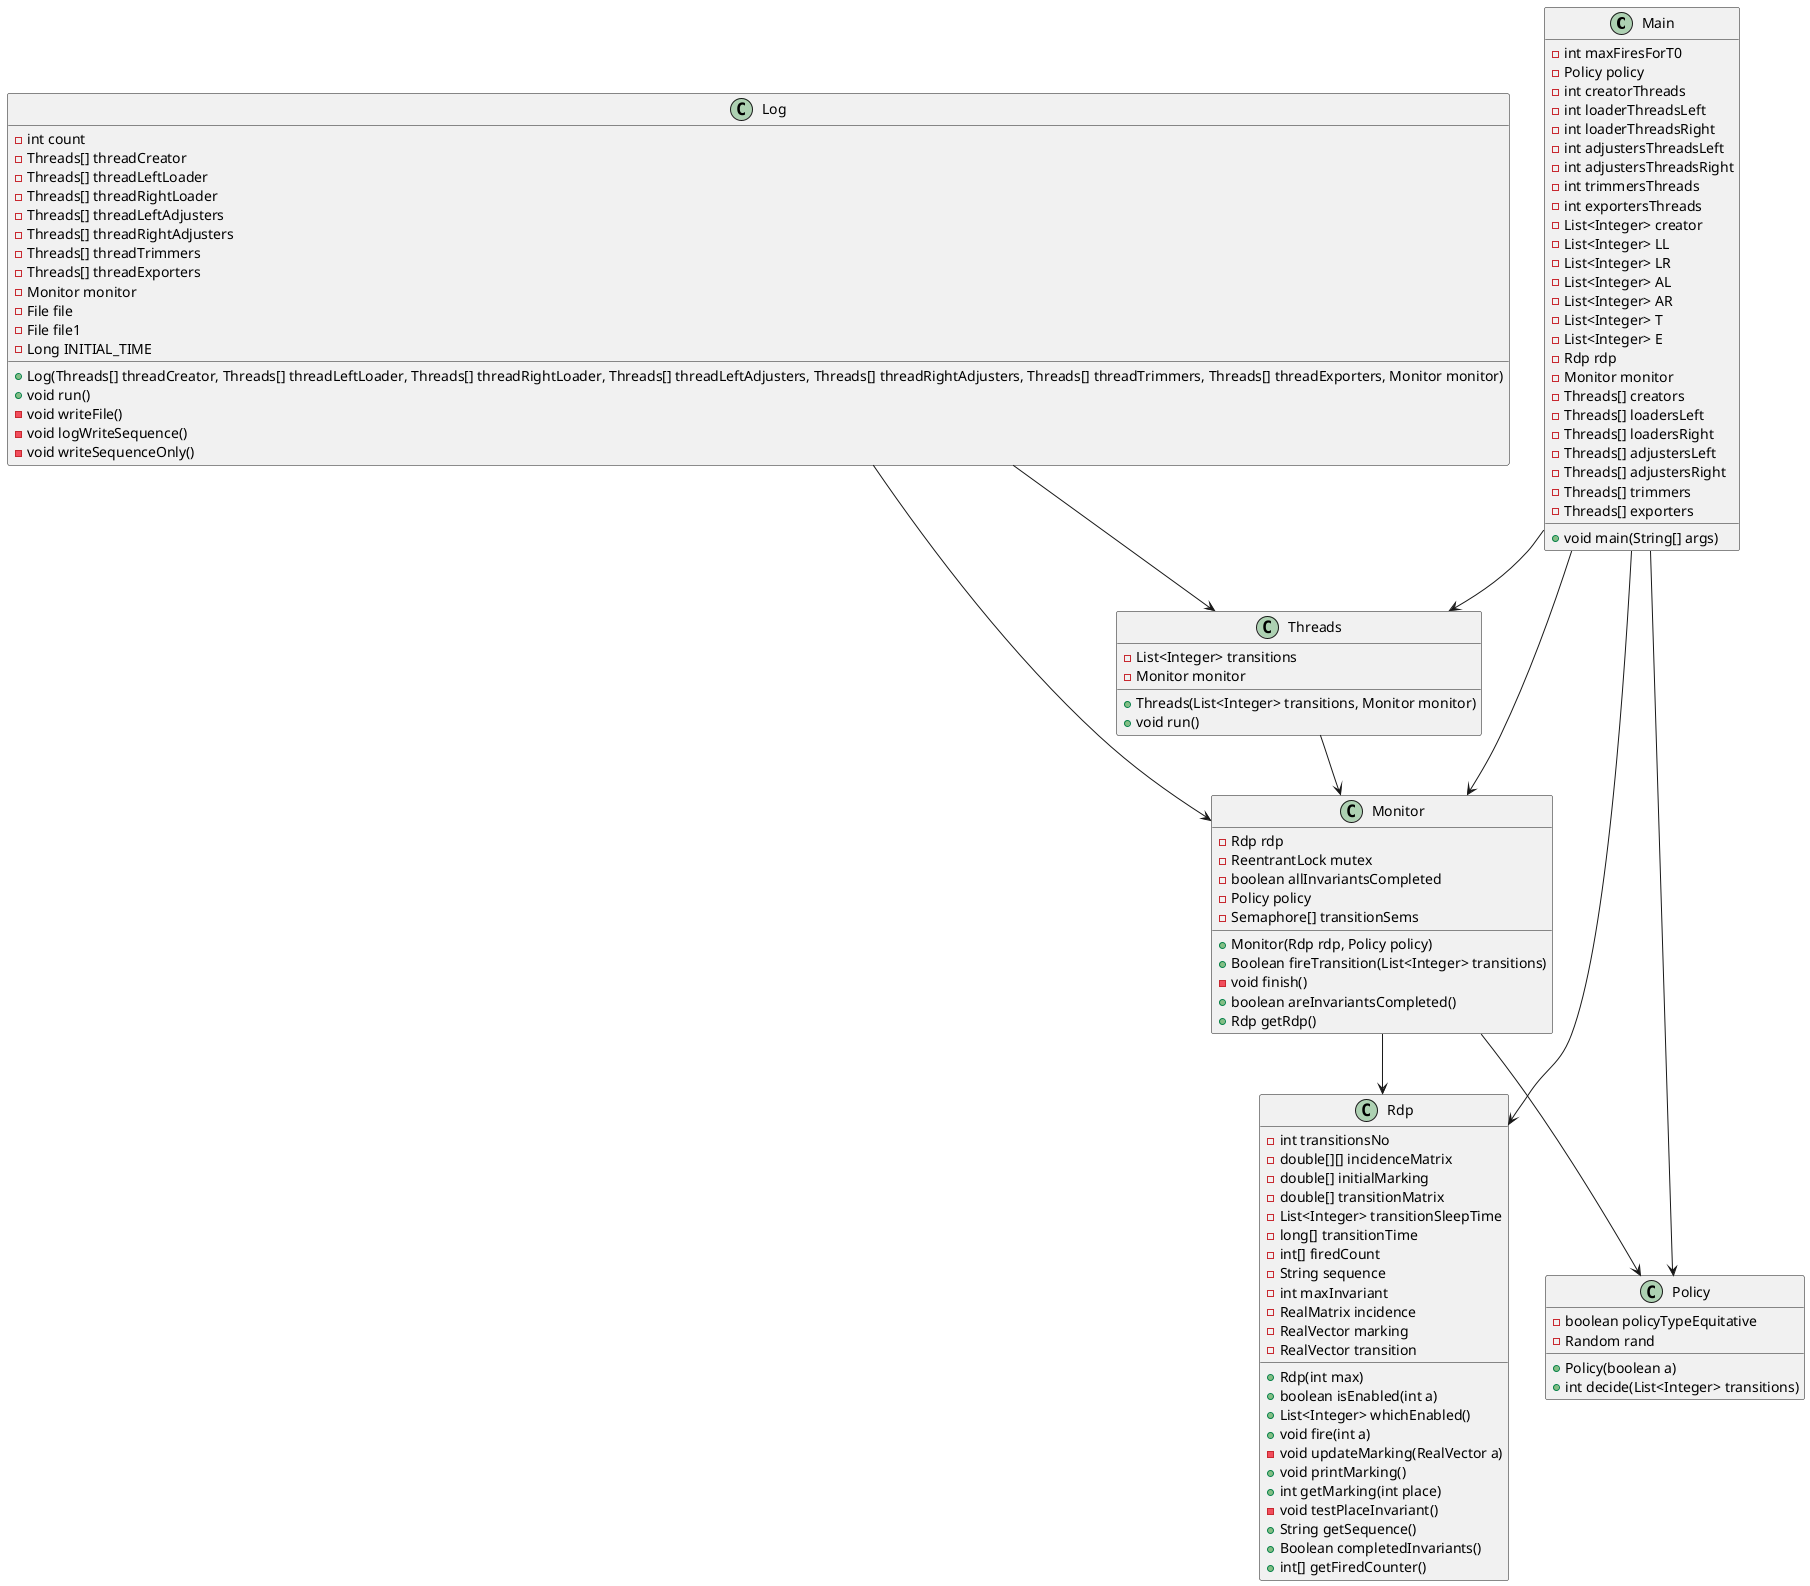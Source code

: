 @startuml

' Main Class
class Main {
    - int maxFiresForT0
    - Policy policy
    - int creatorThreads
    - int loaderThreadsLeft
    - int loaderThreadsRight
    - int adjustersThreadsLeft
    - int adjustersThreadsRight
    - int trimmersThreads
    - int exportersThreads
    - List<Integer> creator
    - List<Integer> LL
    - List<Integer> LR
    - List<Integer> AL
    - List<Integer> AR
    - List<Integer> T
    - List<Integer> E
    - Rdp rdp
    - Monitor monitor
    - Threads[] creators
    - Threads[] loadersLeft
    - Threads[] loadersRight
    - Threads[] adjustersLeft
    - Threads[] adjustersRight
    - Threads[] trimmers
    - Threads[] exporters
    + void main(String[] args)
}

' Monitor Class
class Monitor {
    - Rdp rdp
    - ReentrantLock mutex
    - boolean allInvariantsCompleted
    - Policy policy
    - Semaphore[] transitionSems
    + Monitor(Rdp rdp, Policy policy)
    + Boolean fireTransition(List<Integer> transitions)
    - void finish()
    + boolean areInvariantsCompleted()
    + Rdp getRdp()
}

' Policy Class
class Policy {
    - boolean policyTypeEquitative
    - Random rand
    + Policy(boolean a)
    + int decide(List<Integer> transitions)
}

' Rdp Class
class Rdp {
    - int transitionsNo
    - double[][] incidenceMatrix
    - double[] initialMarking
    - double[] transitionMatrix
    - List<Integer> transitionSleepTime
    - long[] transitionTime
    - int[] firedCount
    - String sequence
    - int maxInvariant
    - RealMatrix incidence
    - RealVector marking
    - RealVector transition
    + Rdp(int max)
    + boolean isEnabled(int a)
    + List<Integer> whichEnabled()
    + void fire(int a)
    - void updateMarking(RealVector a)
    + void printMarking()
    + int getMarking(int place)
    - void testPlaceInvariant()
    + String getSequence()
    + Boolean completedInvariants()
    + int[] getFiredCounter()
}

' Threads Class
class Threads {
    - List<Integer> transitions
    - Monitor monitor
    + Threads(List<Integer> transitions, Monitor monitor)
    + void run()
}

' Log Class
class Log {
    - int count
    - Threads[] threadCreator
    - Threads[] threadLeftLoader
    - Threads[] threadRightLoader
    - Threads[] threadLeftAdjusters
    - Threads[] threadRightAdjusters
    - Threads[] threadTrimmers
    - Threads[] threadExporters
    - Monitor monitor
    - File file
    - File file1
    - Long INITIAL_TIME
    + Log(Threads[] threadCreator, Threads[] threadLeftLoader, Threads[] threadRightLoader, Threads[] threadLeftAdjusters, Threads[] threadRightAdjusters, Threads[] threadTrimmers, Threads[] threadExporters, Monitor monitor)
    + void run()
    - void writeFile()
    - void logWriteSequence()
    - void writeSequenceOnly()
}

' Relationships
Main --> Monitor
Main --> Policy
Main --> Rdp
Main --> Threads
Monitor --> Rdp
Monitor --> Policy
Threads --> Monitor
Log --> Monitor
Log --> Threads

@enduml